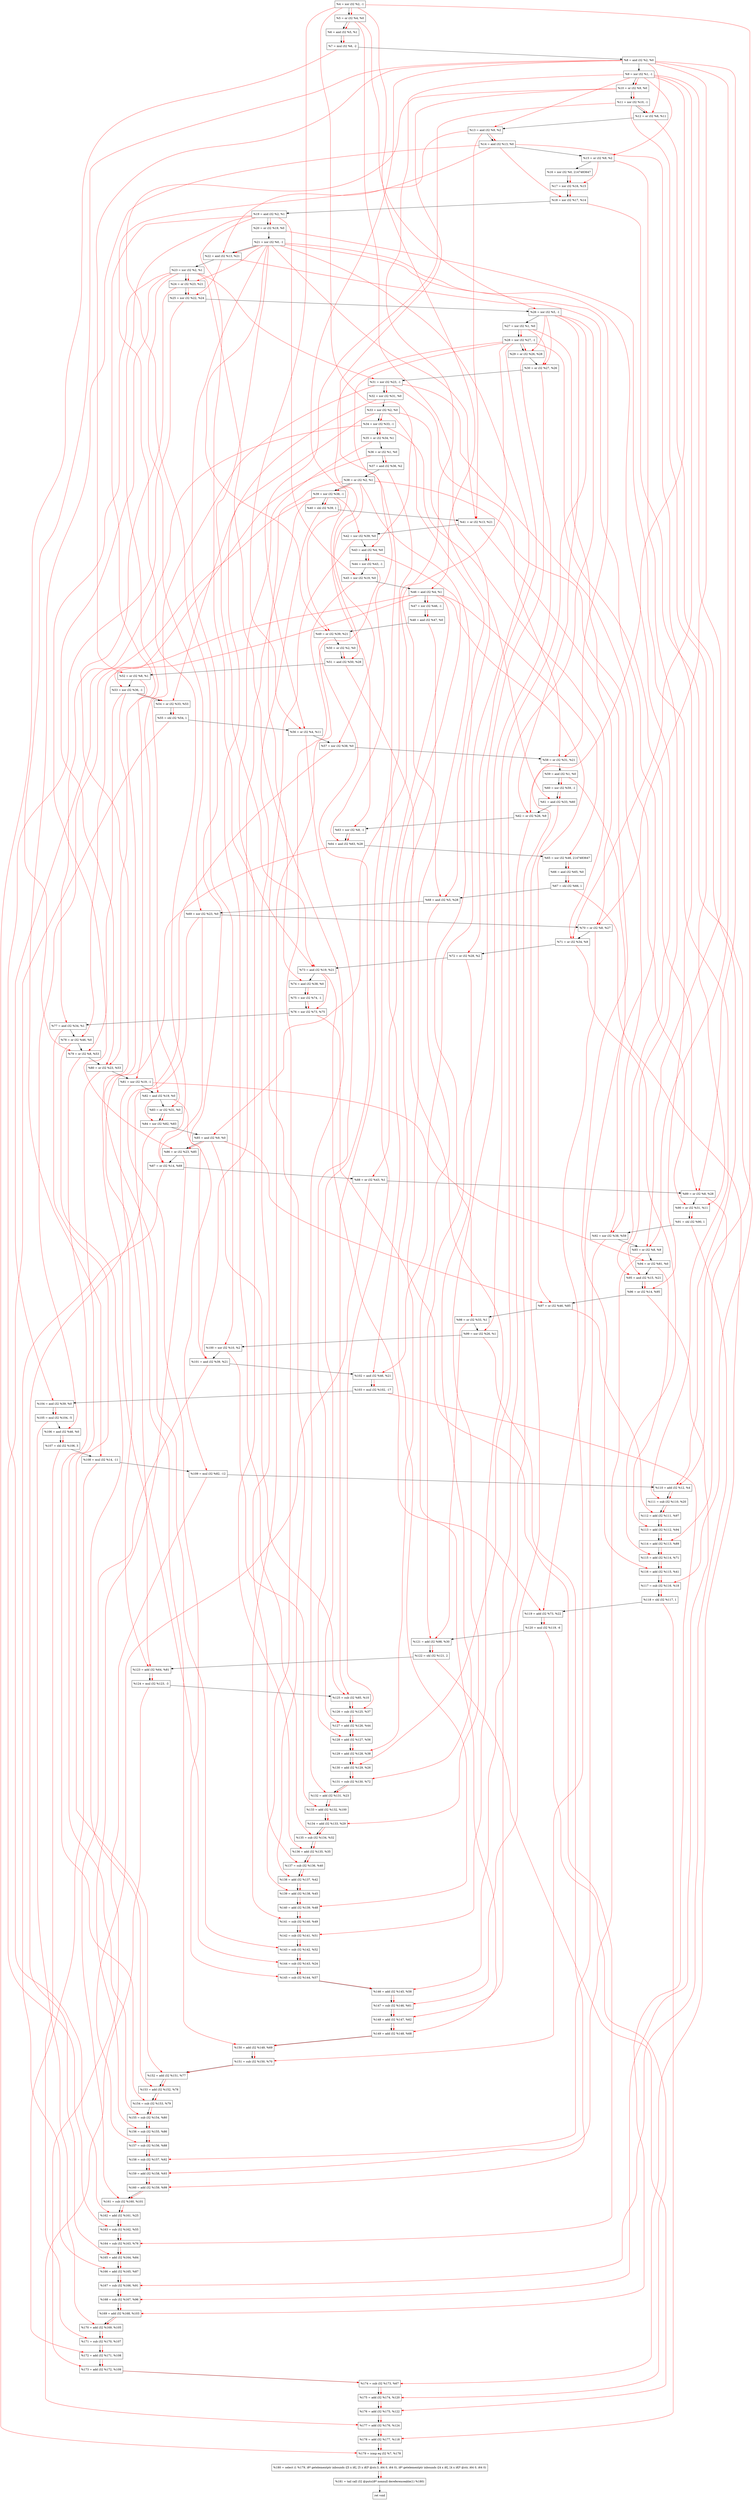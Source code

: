 digraph "DFG for'crackme' function" {
	Node0x22ad8e0[shape=record, label="  %4 = xor i32 %2, -1"];
	Node0x22ad9a0[shape=record, label="  %5 = or i32 %4, %0"];
	Node0x22ada10[shape=record, label="  %6 = and i32 %5, %1"];
	Node0x22ada80[shape=record, label="  %7 = mul i32 %6, -2"];
	Node0x22adaf0[shape=record, label="  %8 = and i32 %2, %0"];
	Node0x22adb60[shape=record, label="  %9 = xor i32 %1, -1"];
	Node0x22adbd0[shape=record, label="  %10 = or i32 %9, %0"];
	Node0x22adc40[shape=record, label="  %11 = xor i32 %10, -1"];
	Node0x22adcb0[shape=record, label="  %12 = or i32 %8, %11"];
	Node0x22add20[shape=record, label="  %13 = and i32 %9, %2"];
	Node0x22add90[shape=record, label="  %14 = and i32 %13, %0"];
	Node0x22ade00[shape=record, label="  %15 = or i32 %9, %2"];
	Node0x22adea0[shape=record, label="  %16 = xor i32 %0, 2147483647"];
	Node0x22adf10[shape=record, label="  %17 = xor i32 %16, %15"];
	Node0x22adf80[shape=record, label="  %18 = xor i32 %17, %14"];
	Node0x22adff0[shape=record, label="  %19 = and i32 %2, %1"];
	Node0x22ae060[shape=record, label="  %20 = or i32 %19, %0"];
	Node0x22ae0d0[shape=record, label="  %21 = xor i32 %0, -1"];
	Node0x22ae140[shape=record, label="  %22 = and i32 %13, %21"];
	Node0x22ae1b0[shape=record, label="  %23 = xor i32 %2, %1"];
	Node0x22ae220[shape=record, label="  %24 = or i32 %23, %21"];
	Node0x22ae290[shape=record, label="  %25 = xor i32 %22, %24"];
	Node0x22ae300[shape=record, label="  %26 = xor i32 %5, -1"];
	Node0x22ae370[shape=record, label="  %27 = xor i32 %1, %0"];
	Node0x22ae3e0[shape=record, label="  %28 = xor i32 %27, -1"];
	Node0x22ae450[shape=record, label="  %29 = or i32 %26, %28"];
	Node0x22ae4c0[shape=record, label="  %30 = or i32 %27, %26"];
	Node0x22ae530[shape=record, label="  %31 = xor i32 %23, -1"];
	Node0x22ae5a0[shape=record, label="  %32 = xor i32 %31, %0"];
	Node0x22ae820[shape=record, label="  %33 = xor i32 %2, %0"];
	Node0x22ae890[shape=record, label="  %34 = xor i32 %33, -1"];
	Node0x22ae900[shape=record, label="  %35 = or i32 %34, %1"];
	Node0x22ae970[shape=record, label="  %36 = or i32 %1, %0"];
	Node0x22ae9e0[shape=record, label="  %37 = and i32 %36, %2"];
	Node0x22aea50[shape=record, label="  %38 = or i32 %2, %1"];
	Node0x22aeac0[shape=record, label="  %39 = xor i32 %38, -1"];
	Node0x22aeb60[shape=record, label="  %40 = shl i32 %39, 1"];
	Node0x22aebd0[shape=record, label="  %41 = or i32 %13, %21"];
	Node0x22aec40[shape=record, label="  %42 = xor i32 %39, %0"];
	Node0x22aecb0[shape=record, label="  %43 = and i32 %4, %0"];
	Node0x22aed20[shape=record, label="  %44 = xor i32 %43, -1"];
	Node0x22aed90[shape=record, label="  %45 = xor i32 %19, %0"];
	Node0x22aee00[shape=record, label="  %46 = and i32 %4, %1"];
	Node0x22aee70[shape=record, label="  %47 = xor i32 %46, -1"];
	Node0x22aeee0[shape=record, label="  %48 = and i32 %47, %0"];
	Node0x22aef50[shape=record, label="  %49 = or i32 %39, %21"];
	Node0x22aefc0[shape=record, label="  %50 = or i32 %2, %0"];
	Node0x22af030[shape=record, label="  %51 = and i32 %50, %28"];
	Node0x22af0a0[shape=record, label="  %52 = or i32 %8, %1"];
	Node0x22af110[shape=record, label="  %53 = xor i32 %36, -1"];
	Node0x22af180[shape=record, label="  %54 = or i32 %33, %53"];
	Node0x22af1f0[shape=record, label="  %55 = shl i32 %54, 1"];
	Node0x22af260[shape=record, label="  %56 = or i32 %4, %11"];
	Node0x22af2d0[shape=record, label="  %57 = xor i32 %38, %0"];
	Node0x22af340[shape=record, label="  %58 = or i32 %31, %21"];
	Node0x22af3b0[shape=record, label="  %59 = and i32 %1, %0"];
	Node0x22af420[shape=record, label="  %60 = xor i32 %59, -1"];
	Node0x22af490[shape=record, label="  %61 = and i32 %33, %60"];
	Node0x22af500[shape=record, label="  %62 = or i32 %26, %9"];
	Node0x22af570[shape=record, label="  %63 = xor i32 %8, -1"];
	Node0x22af5e0[shape=record, label="  %64 = and i32 %63, %28"];
	Node0x22afa60[shape=record, label="  %65 = xor i32 %46, 2147483647"];
	Node0x22afad0[shape=record, label="  %66 = and i32 %65, %0"];
	Node0x22afb40[shape=record, label="  %67 = shl i32 %66, 1"];
	Node0x22afbb0[shape=record, label="  %68 = and i32 %5, %28"];
	Node0x22afc20[shape=record, label="  %69 = xor i32 %23, %0"];
	Node0x22afc90[shape=record, label="  %70 = or i32 %8, %27"];
	Node0x22afd00[shape=record, label="  %71 = or i32 %34, %9"];
	Node0x22afd70[shape=record, label="  %72 = or i32 %28, %2"];
	Node0x22afde0[shape=record, label="  %73 = and i32 %19, %21"];
	Node0x22afe50[shape=record, label="  %74 = and i32 %38, %0"];
	Node0x22afec0[shape=record, label="  %75 = xor i32 %74, -1"];
	Node0x22aff30[shape=record, label="  %76 = xor i32 %73, %75"];
	Node0x22affa0[shape=record, label="  %77 = and i32 %34, %1"];
	Node0x22b0010[shape=record, label="  %78 = or i32 %46, %0"];
	Node0x22b0080[shape=record, label="  %79 = or i32 %8, %53"];
	Node0x22b00f0[shape=record, label="  %80 = or i32 %23, %53"];
	Node0x22b0160[shape=record, label="  %81 = xor i32 %19, -1"];
	Node0x22b01d0[shape=record, label="  %82 = and i32 %19, %0"];
	Node0x22b0240[shape=record, label="  %83 = or i32 %31, %0"];
	Node0x22b02b0[shape=record, label="  %84 = xor i32 %82, %83"];
	Node0x22b0320[shape=record, label="  %85 = and i32 %9, %0"];
	Node0x22b0390[shape=record, label="  %86 = or i32 %23, %85"];
	Node0x22b0400[shape=record, label="  %87 = or i32 %14, %69"];
	Node0x22b0470[shape=record, label="  %88 = or i32 %43, %1"];
	Node0x22b04e0[shape=record, label="  %89 = or i32 %8, %28"];
	Node0x22b0550[shape=record, label="  %90 = or i32 %31, %11"];
	Node0x22b05c0[shape=record, label="  %91 = shl i32 %90, 1"];
	Node0x22b0630[shape=record, label="  %92 = xor i32 %38, %59"];
	Node0x22b06a0[shape=record, label="  %93 = or i32 %8, %9"];
	Node0x22b0710[shape=record, label="  %94 = or i32 %81, %0"];
	Node0x22b0780[shape=record, label="  %95 = and i32 %15, %21"];
	Node0x22b07f0[shape=record, label="  %96 = or i32 %14, %95"];
	Node0x22b0860[shape=record, label="  %97 = or i32 %46, %85"];
	Node0x22b08d0[shape=record, label="  %98 = or i32 %33, %1"];
	Node0x22b0940[shape=record, label="  %99 = xor i32 %26, %1"];
	Node0x22b09b0[shape=record, label="  %100 = xor i32 %10, %2"];
	Node0x22b0a20[shape=record, label="  %101 = and i32 %39, %21"];
	Node0x22b0a90[shape=record, label="  %102 = and i32 %46, %21"];
	Node0x22b0b30[shape=record, label="  %103 = mul i32 %102, -17"];
	Node0x22b0ba0[shape=record, label="  %104 = and i32 %39, %0"];
	Node0x22b0c40[shape=record, label="  %105 = mul i32 %104, -5"];
	Node0x22b0cb0[shape=record, label="  %106 = and i32 %46, %0"];
	Node0x22b0d50[shape=record, label="  %107 = shl i32 %106, 3"];
	Node0x22b0df0[shape=record, label="  %108 = mul i32 %14, -11"];
	Node0x22b0e90[shape=record, label="  %109 = mul i32 %82, -12"];
	Node0x22b0f00[shape=record, label="  %110 = add i32 %12, %4"];
	Node0x22b0f70[shape=record, label="  %111 = sub i32 %110, %20"];
	Node0x22b0fe0[shape=record, label="  %112 = add i32 %111, %97"];
	Node0x22b1050[shape=record, label="  %113 = add i32 %112, %94"];
	Node0x22b10c0[shape=record, label="  %114 = add i32 %113, %89"];
	Node0x22b1130[shape=record, label="  %115 = add i32 %114, %71"];
	Node0x22b11a0[shape=record, label="  %116 = add i32 %115, %41"];
	Node0x22b1210[shape=record, label="  %117 = sub i32 %116, %18"];
	Node0x22b1280[shape=record, label="  %118 = shl i32 %117, 1"];
	Node0x22b12f0[shape=record, label="  %119 = add i32 %73, %22"];
	Node0x22b1390[shape=record, label="  %120 = mul i32 %119, -6"];
	Node0x22b1400[shape=record, label="  %121 = add i32 %98, %30"];
	Node0x22b14a0[shape=record, label="  %122 = shl i32 %121, 2"];
	Node0x22b1510[shape=record, label="  %123 = add i32 %64, %81"];
	Node0x22b15b0[shape=record, label="  %124 = mul i32 %123, -3"];
	Node0x22b1620[shape=record, label="  %125 = sub i32 %85, %10"];
	Node0x22b1690[shape=record, label="  %126 = sub i32 %125, %37"];
	Node0x22b1700[shape=record, label="  %127 = add i32 %126, %44"];
	Node0x22b1770[shape=record, label="  %128 = add i32 %127, %56"];
	Node0x22b1ff0[shape=record, label="  %129 = add i32 %128, %38"];
	Node0x22b2060[shape=record, label="  %130 = add i32 %129, %26"];
	Node0x22b20d0[shape=record, label="  %131 = sub i32 %130, %72"];
	Node0x22b2140[shape=record, label="  %132 = add i32 %131, %23"];
	Node0x22b21b0[shape=record, label="  %133 = add i32 %132, %100"];
	Node0x22b2220[shape=record, label="  %134 = add i32 %133, %29"];
	Node0x22b2290[shape=record, label="  %135 = sub i32 %134, %32"];
	Node0x22b2300[shape=record, label="  %136 = add i32 %135, %35"];
	Node0x22b2370[shape=record, label="  %137 = sub i32 %136, %40"];
	Node0x22b23e0[shape=record, label="  %138 = add i32 %137, %42"];
	Node0x22b2450[shape=record, label="  %139 = add i32 %138, %45"];
	Node0x22b24c0[shape=record, label="  %140 = add i32 %139, %48"];
	Node0x22b2530[shape=record, label="  %141 = sub i32 %140, %49"];
	Node0x22b25a0[shape=record, label="  %142 = sub i32 %141, %51"];
	Node0x22b2610[shape=record, label="  %143 = sub i32 %142, %52"];
	Node0x22b2680[shape=record, label="  %144 = sub i32 %143, %24"];
	Node0x22b26f0[shape=record, label="  %145 = sub i32 %144, %57"];
	Node0x22b2760[shape=record, label="  %146 = add i32 %145, %58"];
	Node0x22b27d0[shape=record, label="  %147 = sub i32 %146, %61"];
	Node0x22b2840[shape=record, label="  %148 = add i32 %147, %62"];
	Node0x22b28b0[shape=record, label="  %149 = add i32 %148, %68"];
	Node0x22b2920[shape=record, label="  %150 = add i32 %149, %69"];
	Node0x22b2990[shape=record, label="  %151 = sub i32 %150, %70"];
	Node0x22b2a00[shape=record, label="  %152 = add i32 %151, %77"];
	Node0x22b2a70[shape=record, label="  %153 = add i32 %152, %78"];
	Node0x22b2ae0[shape=record, label="  %154 = sub i32 %153, %79"];
	Node0x22b2b50[shape=record, label="  %155 = sub i32 %154, %80"];
	Node0x22b2bc0[shape=record, label="  %156 = sub i32 %155, %86"];
	Node0x22b2c30[shape=record, label="  %157 = sub i32 %156, %88"];
	Node0x22b2ca0[shape=record, label="  %158 = sub i32 %157, %92"];
	Node0x22b2d10[shape=record, label="  %159 = add i32 %158, %93"];
	Node0x22b2d80[shape=record, label="  %160 = add i32 %159, %99"];
	Node0x22b2df0[shape=record, label="  %161 = sub i32 %160, %101"];
	Node0x22b2e60[shape=record, label="  %162 = add i32 %161, %25"];
	Node0x22b2ed0[shape=record, label="  %163 = sub i32 %162, %55"];
	Node0x22b2f40[shape=record, label="  %164 = sub i32 %163, %76"];
	Node0x22b2fb0[shape=record, label="  %165 = add i32 %164, %84"];
	Node0x22b3020[shape=record, label="  %166 = add i32 %165, %87"];
	Node0x22b3090[shape=record, label="  %167 = sub i32 %166, %91"];
	Node0x22b3100[shape=record, label="  %168 = sub i32 %167, %96"];
	Node0x22b3170[shape=record, label="  %169 = add i32 %168, %103"];
	Node0x22b31e0[shape=record, label="  %170 = add i32 %169, %105"];
	Node0x22b3250[shape=record, label="  %171 = sub i32 %170, %107"];
	Node0x22b32c0[shape=record, label="  %172 = add i32 %171, %108"];
	Node0x22b3330[shape=record, label="  %173 = add i32 %172, %109"];
	Node0x22b33a0[shape=record, label="  %174 = sub i32 %173, %67"];
	Node0x22b3410[shape=record, label="  %175 = add i32 %174, %120"];
	Node0x22b3480[shape=record, label="  %176 = add i32 %175, %122"];
	Node0x22b34f0[shape=record, label="  %177 = add i32 %176, %124"];
	Node0x22b3560[shape=record, label="  %178 = add i32 %177, %118"];
	Node0x22b35d0[shape=record, label="  %179 = icmp eq i32 %7, %178"];
	Node0x224d268[shape=record, label="  %180 = select i1 %179, i8* getelementptr inbounds ([5 x i8], [5 x i8]* @str.3, i64 0, i64 0), i8* getelementptr inbounds ([4 x i8], [4 x i8]* @str, i64 0, i64 0)"];
	Node0x22b3860[shape=record, label="  %181 = tail call i32 @puts(i8* nonnull dereferenceable(1) %180)"];
	Node0x22b38b0[shape=record, label="  ret void"];
	Node0x22ad8e0 -> Node0x22ad9a0;
	Node0x22ad9a0 -> Node0x22ada10;
	Node0x22ada10 -> Node0x22ada80;
	Node0x22ada80 -> Node0x22adaf0;
	Node0x22adaf0 -> Node0x22adb60;
	Node0x22adb60 -> Node0x22adbd0;
	Node0x22adbd0 -> Node0x22adc40;
	Node0x22adc40 -> Node0x22adcb0;
	Node0x22adcb0 -> Node0x22add20;
	Node0x22add20 -> Node0x22add90;
	Node0x22add90 -> Node0x22ade00;
	Node0x22ade00 -> Node0x22adea0;
	Node0x22adea0 -> Node0x22adf10;
	Node0x22adf10 -> Node0x22adf80;
	Node0x22adf80 -> Node0x22adff0;
	Node0x22adff0 -> Node0x22ae060;
	Node0x22ae060 -> Node0x22ae0d0;
	Node0x22ae0d0 -> Node0x22ae140;
	Node0x22ae140 -> Node0x22ae1b0;
	Node0x22ae1b0 -> Node0x22ae220;
	Node0x22ae220 -> Node0x22ae290;
	Node0x22ae290 -> Node0x22ae300;
	Node0x22ae300 -> Node0x22ae370;
	Node0x22ae370 -> Node0x22ae3e0;
	Node0x22ae3e0 -> Node0x22ae450;
	Node0x22ae450 -> Node0x22ae4c0;
	Node0x22ae4c0 -> Node0x22ae530;
	Node0x22ae530 -> Node0x22ae5a0;
	Node0x22ae5a0 -> Node0x22ae820;
	Node0x22ae820 -> Node0x22ae890;
	Node0x22ae890 -> Node0x22ae900;
	Node0x22ae900 -> Node0x22ae970;
	Node0x22ae970 -> Node0x22ae9e0;
	Node0x22ae9e0 -> Node0x22aea50;
	Node0x22aea50 -> Node0x22aeac0;
	Node0x22aeac0 -> Node0x22aeb60;
	Node0x22aeb60 -> Node0x22aebd0;
	Node0x22aebd0 -> Node0x22aec40;
	Node0x22aec40 -> Node0x22aecb0;
	Node0x22aecb0 -> Node0x22aed20;
	Node0x22aed20 -> Node0x22aed90;
	Node0x22aed90 -> Node0x22aee00;
	Node0x22aee00 -> Node0x22aee70;
	Node0x22aee70 -> Node0x22aeee0;
	Node0x22aeee0 -> Node0x22aef50;
	Node0x22aef50 -> Node0x22aefc0;
	Node0x22aefc0 -> Node0x22af030;
	Node0x22af030 -> Node0x22af0a0;
	Node0x22af0a0 -> Node0x22af110;
	Node0x22af110 -> Node0x22af180;
	Node0x22af180 -> Node0x22af1f0;
	Node0x22af1f0 -> Node0x22af260;
	Node0x22af260 -> Node0x22af2d0;
	Node0x22af2d0 -> Node0x22af340;
	Node0x22af340 -> Node0x22af3b0;
	Node0x22af3b0 -> Node0x22af420;
	Node0x22af420 -> Node0x22af490;
	Node0x22af490 -> Node0x22af500;
	Node0x22af500 -> Node0x22af570;
	Node0x22af570 -> Node0x22af5e0;
	Node0x22af5e0 -> Node0x22afa60;
	Node0x22afa60 -> Node0x22afad0;
	Node0x22afad0 -> Node0x22afb40;
	Node0x22afb40 -> Node0x22afbb0;
	Node0x22afbb0 -> Node0x22afc20;
	Node0x22afc20 -> Node0x22afc90;
	Node0x22afc90 -> Node0x22afd00;
	Node0x22afd00 -> Node0x22afd70;
	Node0x22afd70 -> Node0x22afde0;
	Node0x22afde0 -> Node0x22afe50;
	Node0x22afe50 -> Node0x22afec0;
	Node0x22afec0 -> Node0x22aff30;
	Node0x22aff30 -> Node0x22affa0;
	Node0x22affa0 -> Node0x22b0010;
	Node0x22b0010 -> Node0x22b0080;
	Node0x22b0080 -> Node0x22b00f0;
	Node0x22b00f0 -> Node0x22b0160;
	Node0x22b0160 -> Node0x22b01d0;
	Node0x22b01d0 -> Node0x22b0240;
	Node0x22b0240 -> Node0x22b02b0;
	Node0x22b02b0 -> Node0x22b0320;
	Node0x22b0320 -> Node0x22b0390;
	Node0x22b0390 -> Node0x22b0400;
	Node0x22b0400 -> Node0x22b0470;
	Node0x22b0470 -> Node0x22b04e0;
	Node0x22b04e0 -> Node0x22b0550;
	Node0x22b0550 -> Node0x22b05c0;
	Node0x22b05c0 -> Node0x22b0630;
	Node0x22b0630 -> Node0x22b06a0;
	Node0x22b06a0 -> Node0x22b0710;
	Node0x22b0710 -> Node0x22b0780;
	Node0x22b0780 -> Node0x22b07f0;
	Node0x22b07f0 -> Node0x22b0860;
	Node0x22b0860 -> Node0x22b08d0;
	Node0x22b08d0 -> Node0x22b0940;
	Node0x22b0940 -> Node0x22b09b0;
	Node0x22b09b0 -> Node0x22b0a20;
	Node0x22b0a20 -> Node0x22b0a90;
	Node0x22b0a90 -> Node0x22b0b30;
	Node0x22b0b30 -> Node0x22b0ba0;
	Node0x22b0ba0 -> Node0x22b0c40;
	Node0x22b0c40 -> Node0x22b0cb0;
	Node0x22b0cb0 -> Node0x22b0d50;
	Node0x22b0d50 -> Node0x22b0df0;
	Node0x22b0df0 -> Node0x22b0e90;
	Node0x22b0e90 -> Node0x22b0f00;
	Node0x22b0f00 -> Node0x22b0f70;
	Node0x22b0f70 -> Node0x22b0fe0;
	Node0x22b0fe0 -> Node0x22b1050;
	Node0x22b1050 -> Node0x22b10c0;
	Node0x22b10c0 -> Node0x22b1130;
	Node0x22b1130 -> Node0x22b11a0;
	Node0x22b11a0 -> Node0x22b1210;
	Node0x22b1210 -> Node0x22b1280;
	Node0x22b1280 -> Node0x22b12f0;
	Node0x22b12f0 -> Node0x22b1390;
	Node0x22b1390 -> Node0x22b1400;
	Node0x22b1400 -> Node0x22b14a0;
	Node0x22b14a0 -> Node0x22b1510;
	Node0x22b1510 -> Node0x22b15b0;
	Node0x22b15b0 -> Node0x22b1620;
	Node0x22b1620 -> Node0x22b1690;
	Node0x22b1690 -> Node0x22b1700;
	Node0x22b1700 -> Node0x22b1770;
	Node0x22b1770 -> Node0x22b1ff0;
	Node0x22b1ff0 -> Node0x22b2060;
	Node0x22b2060 -> Node0x22b20d0;
	Node0x22b20d0 -> Node0x22b2140;
	Node0x22b2140 -> Node0x22b21b0;
	Node0x22b21b0 -> Node0x22b2220;
	Node0x22b2220 -> Node0x22b2290;
	Node0x22b2290 -> Node0x22b2300;
	Node0x22b2300 -> Node0x22b2370;
	Node0x22b2370 -> Node0x22b23e0;
	Node0x22b23e0 -> Node0x22b2450;
	Node0x22b2450 -> Node0x22b24c0;
	Node0x22b24c0 -> Node0x22b2530;
	Node0x22b2530 -> Node0x22b25a0;
	Node0x22b25a0 -> Node0x22b2610;
	Node0x22b2610 -> Node0x22b2680;
	Node0x22b2680 -> Node0x22b26f0;
	Node0x22b26f0 -> Node0x22b2760;
	Node0x22b2760 -> Node0x22b27d0;
	Node0x22b27d0 -> Node0x22b2840;
	Node0x22b2840 -> Node0x22b28b0;
	Node0x22b28b0 -> Node0x22b2920;
	Node0x22b2920 -> Node0x22b2990;
	Node0x22b2990 -> Node0x22b2a00;
	Node0x22b2a00 -> Node0x22b2a70;
	Node0x22b2a70 -> Node0x22b2ae0;
	Node0x22b2ae0 -> Node0x22b2b50;
	Node0x22b2b50 -> Node0x22b2bc0;
	Node0x22b2bc0 -> Node0x22b2c30;
	Node0x22b2c30 -> Node0x22b2ca0;
	Node0x22b2ca0 -> Node0x22b2d10;
	Node0x22b2d10 -> Node0x22b2d80;
	Node0x22b2d80 -> Node0x22b2df0;
	Node0x22b2df0 -> Node0x22b2e60;
	Node0x22b2e60 -> Node0x22b2ed0;
	Node0x22b2ed0 -> Node0x22b2f40;
	Node0x22b2f40 -> Node0x22b2fb0;
	Node0x22b2fb0 -> Node0x22b3020;
	Node0x22b3020 -> Node0x22b3090;
	Node0x22b3090 -> Node0x22b3100;
	Node0x22b3100 -> Node0x22b3170;
	Node0x22b3170 -> Node0x22b31e0;
	Node0x22b31e0 -> Node0x22b3250;
	Node0x22b3250 -> Node0x22b32c0;
	Node0x22b32c0 -> Node0x22b3330;
	Node0x22b3330 -> Node0x22b33a0;
	Node0x22b33a0 -> Node0x22b3410;
	Node0x22b3410 -> Node0x22b3480;
	Node0x22b3480 -> Node0x22b34f0;
	Node0x22b34f0 -> Node0x22b3560;
	Node0x22b3560 -> Node0x22b35d0;
	Node0x22b35d0 -> Node0x224d268;
	Node0x224d268 -> Node0x22b3860;
	Node0x22b3860 -> Node0x22b38b0;
edge [color=red]
	Node0x22ad8e0 -> Node0x22ad9a0;
	Node0x22ad9a0 -> Node0x22ada10;
	Node0x22ada10 -> Node0x22ada80;
	Node0x22adb60 -> Node0x22adbd0;
	Node0x22adbd0 -> Node0x22adc40;
	Node0x22adaf0 -> Node0x22adcb0;
	Node0x22adc40 -> Node0x22adcb0;
	Node0x22adb60 -> Node0x22add20;
	Node0x22add20 -> Node0x22add90;
	Node0x22adb60 -> Node0x22ade00;
	Node0x22adea0 -> Node0x22adf10;
	Node0x22ade00 -> Node0x22adf10;
	Node0x22adf10 -> Node0x22adf80;
	Node0x22add90 -> Node0x22adf80;
	Node0x22adff0 -> Node0x22ae060;
	Node0x22add20 -> Node0x22ae140;
	Node0x22ae0d0 -> Node0x22ae140;
	Node0x22ae1b0 -> Node0x22ae220;
	Node0x22ae0d0 -> Node0x22ae220;
	Node0x22ae140 -> Node0x22ae290;
	Node0x22ae220 -> Node0x22ae290;
	Node0x22ad9a0 -> Node0x22ae300;
	Node0x22ae370 -> Node0x22ae3e0;
	Node0x22ae300 -> Node0x22ae450;
	Node0x22ae3e0 -> Node0x22ae450;
	Node0x22ae370 -> Node0x22ae4c0;
	Node0x22ae300 -> Node0x22ae4c0;
	Node0x22ae1b0 -> Node0x22ae530;
	Node0x22ae530 -> Node0x22ae5a0;
	Node0x22ae820 -> Node0x22ae890;
	Node0x22ae890 -> Node0x22ae900;
	Node0x22ae970 -> Node0x22ae9e0;
	Node0x22aea50 -> Node0x22aeac0;
	Node0x22aeac0 -> Node0x22aeb60;
	Node0x22add20 -> Node0x22aebd0;
	Node0x22ae0d0 -> Node0x22aebd0;
	Node0x22aeac0 -> Node0x22aec40;
	Node0x22ad8e0 -> Node0x22aecb0;
	Node0x22aecb0 -> Node0x22aed20;
	Node0x22adff0 -> Node0x22aed90;
	Node0x22ad8e0 -> Node0x22aee00;
	Node0x22aee00 -> Node0x22aee70;
	Node0x22aee70 -> Node0x22aeee0;
	Node0x22aeac0 -> Node0x22aef50;
	Node0x22ae0d0 -> Node0x22aef50;
	Node0x22aefc0 -> Node0x22af030;
	Node0x22ae3e0 -> Node0x22af030;
	Node0x22adaf0 -> Node0x22af0a0;
	Node0x22ae970 -> Node0x22af110;
	Node0x22ae820 -> Node0x22af180;
	Node0x22af110 -> Node0x22af180;
	Node0x22af180 -> Node0x22af1f0;
	Node0x22ad8e0 -> Node0x22af260;
	Node0x22adc40 -> Node0x22af260;
	Node0x22aea50 -> Node0x22af2d0;
	Node0x22ae530 -> Node0x22af340;
	Node0x22ae0d0 -> Node0x22af340;
	Node0x22af3b0 -> Node0x22af420;
	Node0x22ae820 -> Node0x22af490;
	Node0x22af420 -> Node0x22af490;
	Node0x22ae300 -> Node0x22af500;
	Node0x22adb60 -> Node0x22af500;
	Node0x22adaf0 -> Node0x22af570;
	Node0x22af570 -> Node0x22af5e0;
	Node0x22ae3e0 -> Node0x22af5e0;
	Node0x22aee00 -> Node0x22afa60;
	Node0x22afa60 -> Node0x22afad0;
	Node0x22afad0 -> Node0x22afb40;
	Node0x22ad9a0 -> Node0x22afbb0;
	Node0x22ae3e0 -> Node0x22afbb0;
	Node0x22ae1b0 -> Node0x22afc20;
	Node0x22adaf0 -> Node0x22afc90;
	Node0x22ae370 -> Node0x22afc90;
	Node0x22ae890 -> Node0x22afd00;
	Node0x22adb60 -> Node0x22afd00;
	Node0x22ae3e0 -> Node0x22afd70;
	Node0x22adff0 -> Node0x22afde0;
	Node0x22ae0d0 -> Node0x22afde0;
	Node0x22aea50 -> Node0x22afe50;
	Node0x22afe50 -> Node0x22afec0;
	Node0x22afde0 -> Node0x22aff30;
	Node0x22afec0 -> Node0x22aff30;
	Node0x22ae890 -> Node0x22affa0;
	Node0x22aee00 -> Node0x22b0010;
	Node0x22adaf0 -> Node0x22b0080;
	Node0x22af110 -> Node0x22b0080;
	Node0x22ae1b0 -> Node0x22b00f0;
	Node0x22af110 -> Node0x22b00f0;
	Node0x22adff0 -> Node0x22b0160;
	Node0x22adff0 -> Node0x22b01d0;
	Node0x22ae530 -> Node0x22b0240;
	Node0x22b01d0 -> Node0x22b02b0;
	Node0x22b0240 -> Node0x22b02b0;
	Node0x22adb60 -> Node0x22b0320;
	Node0x22ae1b0 -> Node0x22b0390;
	Node0x22b0320 -> Node0x22b0390;
	Node0x22add90 -> Node0x22b0400;
	Node0x22afc20 -> Node0x22b0400;
	Node0x22aecb0 -> Node0x22b0470;
	Node0x22adaf0 -> Node0x22b04e0;
	Node0x22ae3e0 -> Node0x22b04e0;
	Node0x22ae530 -> Node0x22b0550;
	Node0x22adc40 -> Node0x22b0550;
	Node0x22b0550 -> Node0x22b05c0;
	Node0x22aea50 -> Node0x22b0630;
	Node0x22af3b0 -> Node0x22b0630;
	Node0x22adaf0 -> Node0x22b06a0;
	Node0x22adb60 -> Node0x22b06a0;
	Node0x22b0160 -> Node0x22b0710;
	Node0x22ade00 -> Node0x22b0780;
	Node0x22ae0d0 -> Node0x22b0780;
	Node0x22add90 -> Node0x22b07f0;
	Node0x22b0780 -> Node0x22b07f0;
	Node0x22aee00 -> Node0x22b0860;
	Node0x22b0320 -> Node0x22b0860;
	Node0x22ae820 -> Node0x22b08d0;
	Node0x22ae300 -> Node0x22b0940;
	Node0x22adbd0 -> Node0x22b09b0;
	Node0x22aeac0 -> Node0x22b0a20;
	Node0x22ae0d0 -> Node0x22b0a20;
	Node0x22aee00 -> Node0x22b0a90;
	Node0x22ae0d0 -> Node0x22b0a90;
	Node0x22b0a90 -> Node0x22b0b30;
	Node0x22aeac0 -> Node0x22b0ba0;
	Node0x22b0ba0 -> Node0x22b0c40;
	Node0x22aee00 -> Node0x22b0cb0;
	Node0x22b0cb0 -> Node0x22b0d50;
	Node0x22add90 -> Node0x22b0df0;
	Node0x22b01d0 -> Node0x22b0e90;
	Node0x22adcb0 -> Node0x22b0f00;
	Node0x22ad8e0 -> Node0x22b0f00;
	Node0x22b0f00 -> Node0x22b0f70;
	Node0x22ae060 -> Node0x22b0f70;
	Node0x22b0f70 -> Node0x22b0fe0;
	Node0x22b0860 -> Node0x22b0fe0;
	Node0x22b0fe0 -> Node0x22b1050;
	Node0x22b0710 -> Node0x22b1050;
	Node0x22b1050 -> Node0x22b10c0;
	Node0x22b04e0 -> Node0x22b10c0;
	Node0x22b10c0 -> Node0x22b1130;
	Node0x22afd00 -> Node0x22b1130;
	Node0x22b1130 -> Node0x22b11a0;
	Node0x22aebd0 -> Node0x22b11a0;
	Node0x22b11a0 -> Node0x22b1210;
	Node0x22adf80 -> Node0x22b1210;
	Node0x22b1210 -> Node0x22b1280;
	Node0x22afde0 -> Node0x22b12f0;
	Node0x22ae140 -> Node0x22b12f0;
	Node0x22b12f0 -> Node0x22b1390;
	Node0x22b08d0 -> Node0x22b1400;
	Node0x22ae4c0 -> Node0x22b1400;
	Node0x22b1400 -> Node0x22b14a0;
	Node0x22af5e0 -> Node0x22b1510;
	Node0x22b0160 -> Node0x22b1510;
	Node0x22b1510 -> Node0x22b15b0;
	Node0x22b0320 -> Node0x22b1620;
	Node0x22adbd0 -> Node0x22b1620;
	Node0x22b1620 -> Node0x22b1690;
	Node0x22ae9e0 -> Node0x22b1690;
	Node0x22b1690 -> Node0x22b1700;
	Node0x22aed20 -> Node0x22b1700;
	Node0x22b1700 -> Node0x22b1770;
	Node0x22af260 -> Node0x22b1770;
	Node0x22b1770 -> Node0x22b1ff0;
	Node0x22aea50 -> Node0x22b1ff0;
	Node0x22b1ff0 -> Node0x22b2060;
	Node0x22ae300 -> Node0x22b2060;
	Node0x22b2060 -> Node0x22b20d0;
	Node0x22afd70 -> Node0x22b20d0;
	Node0x22b20d0 -> Node0x22b2140;
	Node0x22ae1b0 -> Node0x22b2140;
	Node0x22b2140 -> Node0x22b21b0;
	Node0x22b09b0 -> Node0x22b21b0;
	Node0x22b21b0 -> Node0x22b2220;
	Node0x22ae450 -> Node0x22b2220;
	Node0x22b2220 -> Node0x22b2290;
	Node0x22ae5a0 -> Node0x22b2290;
	Node0x22b2290 -> Node0x22b2300;
	Node0x22ae900 -> Node0x22b2300;
	Node0x22b2300 -> Node0x22b2370;
	Node0x22aeb60 -> Node0x22b2370;
	Node0x22b2370 -> Node0x22b23e0;
	Node0x22aec40 -> Node0x22b23e0;
	Node0x22b23e0 -> Node0x22b2450;
	Node0x22aed90 -> Node0x22b2450;
	Node0x22b2450 -> Node0x22b24c0;
	Node0x22aeee0 -> Node0x22b24c0;
	Node0x22b24c0 -> Node0x22b2530;
	Node0x22aef50 -> Node0x22b2530;
	Node0x22b2530 -> Node0x22b25a0;
	Node0x22af030 -> Node0x22b25a0;
	Node0x22b25a0 -> Node0x22b2610;
	Node0x22af0a0 -> Node0x22b2610;
	Node0x22b2610 -> Node0x22b2680;
	Node0x22ae220 -> Node0x22b2680;
	Node0x22b2680 -> Node0x22b26f0;
	Node0x22af2d0 -> Node0x22b26f0;
	Node0x22b26f0 -> Node0x22b2760;
	Node0x22af340 -> Node0x22b2760;
	Node0x22b2760 -> Node0x22b27d0;
	Node0x22af490 -> Node0x22b27d0;
	Node0x22b27d0 -> Node0x22b2840;
	Node0x22af500 -> Node0x22b2840;
	Node0x22b2840 -> Node0x22b28b0;
	Node0x22afbb0 -> Node0x22b28b0;
	Node0x22b28b0 -> Node0x22b2920;
	Node0x22afc20 -> Node0x22b2920;
	Node0x22b2920 -> Node0x22b2990;
	Node0x22afc90 -> Node0x22b2990;
	Node0x22b2990 -> Node0x22b2a00;
	Node0x22affa0 -> Node0x22b2a00;
	Node0x22b2a00 -> Node0x22b2a70;
	Node0x22b0010 -> Node0x22b2a70;
	Node0x22b2a70 -> Node0x22b2ae0;
	Node0x22b0080 -> Node0x22b2ae0;
	Node0x22b2ae0 -> Node0x22b2b50;
	Node0x22b00f0 -> Node0x22b2b50;
	Node0x22b2b50 -> Node0x22b2bc0;
	Node0x22b0390 -> Node0x22b2bc0;
	Node0x22b2bc0 -> Node0x22b2c30;
	Node0x22b0470 -> Node0x22b2c30;
	Node0x22b2c30 -> Node0x22b2ca0;
	Node0x22b0630 -> Node0x22b2ca0;
	Node0x22b2ca0 -> Node0x22b2d10;
	Node0x22b06a0 -> Node0x22b2d10;
	Node0x22b2d10 -> Node0x22b2d80;
	Node0x22b0940 -> Node0x22b2d80;
	Node0x22b2d80 -> Node0x22b2df0;
	Node0x22b0a20 -> Node0x22b2df0;
	Node0x22b2df0 -> Node0x22b2e60;
	Node0x22ae290 -> Node0x22b2e60;
	Node0x22b2e60 -> Node0x22b2ed0;
	Node0x22af1f0 -> Node0x22b2ed0;
	Node0x22b2ed0 -> Node0x22b2f40;
	Node0x22aff30 -> Node0x22b2f40;
	Node0x22b2f40 -> Node0x22b2fb0;
	Node0x22b02b0 -> Node0x22b2fb0;
	Node0x22b2fb0 -> Node0x22b3020;
	Node0x22b0400 -> Node0x22b3020;
	Node0x22b3020 -> Node0x22b3090;
	Node0x22b05c0 -> Node0x22b3090;
	Node0x22b3090 -> Node0x22b3100;
	Node0x22b07f0 -> Node0x22b3100;
	Node0x22b3100 -> Node0x22b3170;
	Node0x22b0b30 -> Node0x22b3170;
	Node0x22b3170 -> Node0x22b31e0;
	Node0x22b0c40 -> Node0x22b31e0;
	Node0x22b31e0 -> Node0x22b3250;
	Node0x22b0d50 -> Node0x22b3250;
	Node0x22b3250 -> Node0x22b32c0;
	Node0x22b0df0 -> Node0x22b32c0;
	Node0x22b32c0 -> Node0x22b3330;
	Node0x22b0e90 -> Node0x22b3330;
	Node0x22b3330 -> Node0x22b33a0;
	Node0x22afb40 -> Node0x22b33a0;
	Node0x22b33a0 -> Node0x22b3410;
	Node0x22b1390 -> Node0x22b3410;
	Node0x22b3410 -> Node0x22b3480;
	Node0x22b14a0 -> Node0x22b3480;
	Node0x22b3480 -> Node0x22b34f0;
	Node0x22b15b0 -> Node0x22b34f0;
	Node0x22b34f0 -> Node0x22b3560;
	Node0x22b1280 -> Node0x22b3560;
	Node0x22ada80 -> Node0x22b35d0;
	Node0x22b3560 -> Node0x22b35d0;
	Node0x22b35d0 -> Node0x224d268;
	Node0x224d268 -> Node0x22b3860;
}
